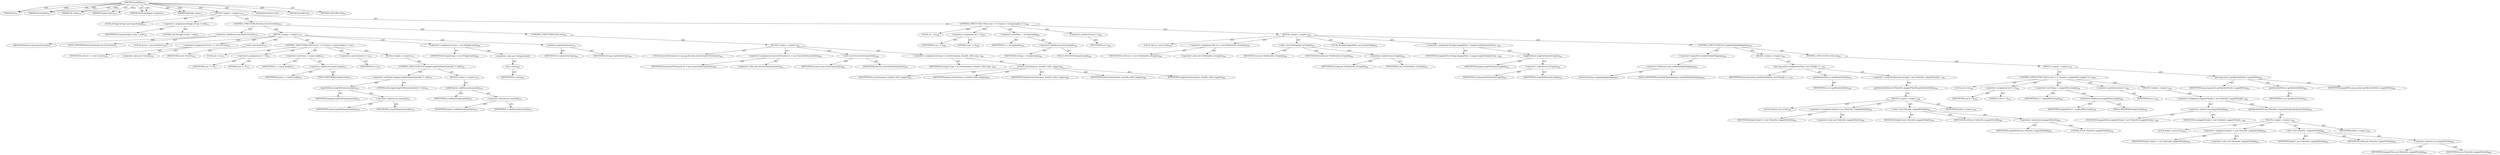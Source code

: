 digraph "buildMap" {  
"111669149725" [label = <(METHOD,buildMap)<SUB>571</SUB>> ]
"115964117009" [label = <(PARAM,this)<SUB>571</SUB>> ]
"115964117042" [label = <(PARAM,File fromDir)<SUB>571</SUB>> ]
"115964117043" [label = <(PARAM,File toDir)<SUB>571</SUB>> ]
"115964117044" [label = <(PARAM,String[] names)<SUB>571</SUB>> ]
"115964117045" [label = <(PARAM,FileNameMapper mapper)<SUB>572</SUB>> ]
"115964117046" [label = <(PARAM,Hashtable map)<SUB>572</SUB>> ]
"25769803860" [label = <(BLOCK,&lt;empty&gt;,&lt;empty&gt;)<SUB>572</SUB>> ]
"94489280540" [label = <(LOCAL,String[] toCopy: java.lang.String[])<SUB>574</SUB>> ]
"30064771464" [label = <(&lt;operator&gt;.assignment,String[] toCopy = null)<SUB>574</SUB>> ]
"68719477010" [label = <(IDENTIFIER,toCopy,String[] toCopy = null)<SUB>574</SUB>> ]
"90194313282" [label = <(LITERAL,null,String[] toCopy = null)<SUB>574</SUB>> ]
"47244640302" [label = <(CONTROL_STRUCTURE,IF,if (this.forceOverwrite))<SUB>575</SUB>> ]
"30064771465" [label = <(&lt;operator&gt;.fieldAccess,this.forceOverwrite)<SUB>575</SUB>> ]
"68719477011" [label = <(IDENTIFIER,this,if (this.forceOverwrite))> ]
"55834574980" [label = <(FIELD_IDENTIFIER,forceOverwrite,forceOverwrite)<SUB>575</SUB>> ]
"25769803861" [label = <(BLOCK,&lt;empty&gt;,&lt;empty&gt;)<SUB>575</SUB>> ]
"94489280541" [label = <(LOCAL,Vector v: java.util.Vector)<SUB>576</SUB>> ]
"30064771466" [label = <(&lt;operator&gt;.assignment,Vector v = new Vector())<SUB>576</SUB>> ]
"68719477012" [label = <(IDENTIFIER,v,Vector v = new Vector())<SUB>576</SUB>> ]
"30064771467" [label = <(&lt;operator&gt;.alloc,new Vector())<SUB>576</SUB>> ]
"30064771468" [label = <(&lt;init&gt;,new Vector())<SUB>576</SUB>> ]
"68719477013" [label = <(IDENTIFIER,v,new Vector())<SUB>576</SUB>> ]
"47244640303" [label = <(CONTROL_STRUCTURE,FOR,for (int i = 0; Some(i &lt; names.length); i++))<SUB>577</SUB>> ]
"94489280542" [label = <(LOCAL,int i: int)<SUB>577</SUB>> ]
"30064771469" [label = <(&lt;operator&gt;.assignment,int i = 0)<SUB>577</SUB>> ]
"68719477014" [label = <(IDENTIFIER,i,int i = 0)<SUB>577</SUB>> ]
"90194313283" [label = <(LITERAL,0,int i = 0)<SUB>577</SUB>> ]
"30064771470" [label = <(&lt;operator&gt;.lessThan,i &lt; names.length)<SUB>577</SUB>> ]
"68719477015" [label = <(IDENTIFIER,i,i &lt; names.length)<SUB>577</SUB>> ]
"30064771471" [label = <(&lt;operator&gt;.fieldAccess,names.length)<SUB>577</SUB>> ]
"68719477016" [label = <(IDENTIFIER,names,i &lt; names.length)<SUB>577</SUB>> ]
"55834574981" [label = <(FIELD_IDENTIFIER,length,length)<SUB>577</SUB>> ]
"30064771472" [label = <(&lt;operator&gt;.postIncrement,i++)<SUB>577</SUB>> ]
"68719477017" [label = <(IDENTIFIER,i,i++)<SUB>577</SUB>> ]
"25769803862" [label = <(BLOCK,&lt;empty&gt;,&lt;empty&gt;)<SUB>577</SUB>> ]
"47244640304" [label = <(CONTROL_STRUCTURE,IF,if (mapper.mapFileName(names[i]) != null))<SUB>578</SUB>> ]
"30064771473" [label = <(&lt;operator&gt;.notEquals,mapper.mapFileName(names[i]) != null)<SUB>578</SUB>> ]
"30064771474" [label = <(mapFileName,mapFileName(names[i]))<SUB>578</SUB>> ]
"68719477018" [label = <(IDENTIFIER,mapper,mapFileName(names[i]))<SUB>578</SUB>> ]
"30064771475" [label = <(&lt;operator&gt;.indexAccess,names[i])<SUB>578</SUB>> ]
"68719477019" [label = <(IDENTIFIER,names,mapFileName(names[i]))<SUB>578</SUB>> ]
"68719477020" [label = <(IDENTIFIER,i,mapFileName(names[i]))<SUB>578</SUB>> ]
"90194313284" [label = <(LITERAL,null,mapper.mapFileName(names[i]) != null)<SUB>578</SUB>> ]
"25769803863" [label = <(BLOCK,&lt;empty&gt;,&lt;empty&gt;)<SUB>578</SUB>> ]
"30064771476" [label = <(addElement,v.addElement(names[i]))<SUB>579</SUB>> ]
"68719477021" [label = <(IDENTIFIER,v,v.addElement(names[i]))<SUB>579</SUB>> ]
"30064771477" [label = <(&lt;operator&gt;.indexAccess,names[i])<SUB>579</SUB>> ]
"68719477022" [label = <(IDENTIFIER,names,v.addElement(names[i]))<SUB>579</SUB>> ]
"68719477023" [label = <(IDENTIFIER,i,v.addElement(names[i]))<SUB>579</SUB>> ]
"30064771478" [label = <(&lt;operator&gt;.assignment,toCopy = new String[v.size()])<SUB>582</SUB>> ]
"68719477024" [label = <(IDENTIFIER,toCopy,toCopy = new String[v.size()])<SUB>582</SUB>> ]
"30064771479" [label = <(&lt;operator&gt;.alloc,new String[v.size()])> ]
"30064771480" [label = <(size,v.size())<SUB>582</SUB>> ]
"68719477025" [label = <(IDENTIFIER,v,v.size())<SUB>582</SUB>> ]
"30064771481" [label = <(copyInto,v.copyInto(toCopy))<SUB>583</SUB>> ]
"68719477026" [label = <(IDENTIFIER,v,v.copyInto(toCopy))<SUB>583</SUB>> ]
"68719477027" [label = <(IDENTIFIER,toCopy,v.copyInto(toCopy))<SUB>583</SUB>> ]
"47244640305" [label = <(CONTROL_STRUCTURE,ELSE,else)<SUB>584</SUB>> ]
"25769803864" [label = <(BLOCK,&lt;empty&gt;,&lt;empty&gt;)<SUB>584</SUB>> ]
"94489280543" [label = <(LOCAL,SourceFileScanner ds: org.apache.tools.ant.util.SourceFileScanner)<SUB>585</SUB>> ]
"30064771482" [label = <(&lt;operator&gt;.assignment,SourceFileScanner ds = new SourceFileScanner(this))<SUB>585</SUB>> ]
"68719477028" [label = <(IDENTIFIER,ds,SourceFileScanner ds = new SourceFileScanner(this))<SUB>585</SUB>> ]
"30064771483" [label = <(&lt;operator&gt;.alloc,new SourceFileScanner(this))<SUB>585</SUB>> ]
"30064771484" [label = <(&lt;init&gt;,new SourceFileScanner(this))<SUB>585</SUB>> ]
"68719477029" [label = <(IDENTIFIER,ds,new SourceFileScanner(this))<SUB>585</SUB>> ]
"68719476764" [label = <(IDENTIFIER,this,new SourceFileScanner(this))<SUB>585</SUB>> ]
"30064771485" [label = <(&lt;operator&gt;.assignment,toCopy = ds.restrict(names, fromDir, toDir, map...)<SUB>586</SUB>> ]
"68719477030" [label = <(IDENTIFIER,toCopy,toCopy = ds.restrict(names, fromDir, toDir, map...)<SUB>586</SUB>> ]
"30064771486" [label = <(restrict,restrict(names, fromDir, toDir, mapper))<SUB>586</SUB>> ]
"68719477031" [label = <(IDENTIFIER,ds,restrict(names, fromDir, toDir, mapper))<SUB>586</SUB>> ]
"68719477032" [label = <(IDENTIFIER,names,restrict(names, fromDir, toDir, mapper))<SUB>586</SUB>> ]
"68719477033" [label = <(IDENTIFIER,fromDir,restrict(names, fromDir, toDir, mapper))<SUB>586</SUB>> ]
"68719477034" [label = <(IDENTIFIER,toDir,restrict(names, fromDir, toDir, mapper))<SUB>586</SUB>> ]
"68719477035" [label = <(IDENTIFIER,mapper,restrict(names, fromDir, toDir, mapper))<SUB>586</SUB>> ]
"47244640306" [label = <(CONTROL_STRUCTURE,FOR,for (int i = 0; Some(i &lt; toCopy.length); i++))<SUB>589</SUB>> ]
"94489280544" [label = <(LOCAL,int i: int)<SUB>589</SUB>> ]
"30064771487" [label = <(&lt;operator&gt;.assignment,int i = 0)<SUB>589</SUB>> ]
"68719477036" [label = <(IDENTIFIER,i,int i = 0)<SUB>589</SUB>> ]
"90194313285" [label = <(LITERAL,0,int i = 0)<SUB>589</SUB>> ]
"30064771488" [label = <(&lt;operator&gt;.lessThan,i &lt; toCopy.length)<SUB>589</SUB>> ]
"68719477037" [label = <(IDENTIFIER,i,i &lt; toCopy.length)<SUB>589</SUB>> ]
"30064771489" [label = <(&lt;operator&gt;.fieldAccess,toCopy.length)<SUB>589</SUB>> ]
"68719477038" [label = <(IDENTIFIER,toCopy,i &lt; toCopy.length)<SUB>589</SUB>> ]
"55834574982" [label = <(FIELD_IDENTIFIER,length,length)<SUB>589</SUB>> ]
"30064771490" [label = <(&lt;operator&gt;.postIncrement,i++)<SUB>589</SUB>> ]
"68719477039" [label = <(IDENTIFIER,i,i++)<SUB>589</SUB>> ]
"25769803865" [label = <(BLOCK,&lt;empty&gt;,&lt;empty&gt;)<SUB>589</SUB>> ]
"94489280545" [label = <(LOCAL,File src: java.io.File)<SUB>590</SUB>> ]
"30064771491" [label = <(&lt;operator&gt;.assignment,File src = new File(fromDir, toCopy[i]))<SUB>590</SUB>> ]
"68719477040" [label = <(IDENTIFIER,src,File src = new File(fromDir, toCopy[i]))<SUB>590</SUB>> ]
"30064771492" [label = <(&lt;operator&gt;.alloc,new File(fromDir, toCopy[i]))<SUB>590</SUB>> ]
"30064771493" [label = <(&lt;init&gt;,new File(fromDir, toCopy[i]))<SUB>590</SUB>> ]
"68719477041" [label = <(IDENTIFIER,src,new File(fromDir, toCopy[i]))<SUB>590</SUB>> ]
"68719477042" [label = <(IDENTIFIER,fromDir,new File(fromDir, toCopy[i]))<SUB>590</SUB>> ]
"30064771494" [label = <(&lt;operator&gt;.indexAccess,toCopy[i])<SUB>590</SUB>> ]
"68719477043" [label = <(IDENTIFIER,toCopy,new File(fromDir, toCopy[i]))<SUB>590</SUB>> ]
"68719477044" [label = <(IDENTIFIER,i,new File(fromDir, toCopy[i]))<SUB>590</SUB>> ]
"94489280546" [label = <(LOCAL,String[] mappedFiles: java.lang.String[])<SUB>592</SUB>> ]
"30064771495" [label = <(&lt;operator&gt;.assignment,String[] mappedFiles = mapper.mapFileName(toCop...)<SUB>592</SUB>> ]
"68719477045" [label = <(IDENTIFIER,mappedFiles,String[] mappedFiles = mapper.mapFileName(toCop...)<SUB>592</SUB>> ]
"30064771496" [label = <(mapFileName,mapFileName(toCopy[i]))<SUB>592</SUB>> ]
"68719477046" [label = <(IDENTIFIER,mapper,mapFileName(toCopy[i]))<SUB>592</SUB>> ]
"30064771497" [label = <(&lt;operator&gt;.indexAccess,toCopy[i])<SUB>592</SUB>> ]
"68719477047" [label = <(IDENTIFIER,toCopy,mapFileName(toCopy[i]))<SUB>592</SUB>> ]
"68719477048" [label = <(IDENTIFIER,i,mapFileName(toCopy[i]))<SUB>592</SUB>> ]
"47244640307" [label = <(CONTROL_STRUCTURE,IF,if (!enableMultipleMappings))<SUB>594</SUB>> ]
"30064771498" [label = <(&lt;operator&gt;.logicalNot,!enableMultipleMappings)<SUB>594</SUB>> ]
"30064771499" [label = <(&lt;operator&gt;.fieldAccess,this.enableMultipleMappings)<SUB>594</SUB>> ]
"68719477049" [label = <(IDENTIFIER,this,!enableMultipleMappings)> ]
"55834574983" [label = <(FIELD_IDENTIFIER,enableMultipleMappings,enableMultipleMappings)<SUB>594</SUB>> ]
"25769803866" [label = <(BLOCK,&lt;empty&gt;,&lt;empty&gt;)<SUB>594</SUB>> ]
"30064771500" [label = <(put,map.put(src.getAbsolutePath(), new String[] { n...)<SUB>595</SUB>> ]
"68719477050" [label = <(IDENTIFIER,map,map.put(src.getAbsolutePath(), new String[] { n...)<SUB>595</SUB>> ]
"30064771501" [label = <(getAbsolutePath,src.getAbsolutePath())<SUB>595</SUB>> ]
"68719477051" [label = <(IDENTIFIER,src,src.getAbsolutePath())<SUB>595</SUB>> ]
"30064771502" [label = <(&lt;operator&gt;.arrayInitializer,new String[] { new File(toDir, mappedFiles[0])....)<SUB>596</SUB>> ]
"30064771503" [label = <(getAbsolutePath,new File(toDir, mappedFiles[0]).getAbsolutePath())<SUB>596</SUB>> ]
"25769803867" [label = <(BLOCK,&lt;empty&gt;,&lt;empty&gt;)<SUB>596</SUB>> ]
"94489280547" [label = <(LOCAL,$obj10: java.io.File)<SUB>596</SUB>> ]
"30064771504" [label = <(&lt;operator&gt;.assignment,$obj10 = new File(toDir, mappedFiles[0]))<SUB>596</SUB>> ]
"68719477052" [label = <(IDENTIFIER,$obj10,$obj10 = new File(toDir, mappedFiles[0]))<SUB>596</SUB>> ]
"30064771505" [label = <(&lt;operator&gt;.alloc,new File(toDir, mappedFiles[0]))<SUB>596</SUB>> ]
"30064771506" [label = <(&lt;init&gt;,new File(toDir, mappedFiles[0]))<SUB>596</SUB>> ]
"68719477053" [label = <(IDENTIFIER,$obj10,new File(toDir, mappedFiles[0]))<SUB>596</SUB>> ]
"68719477054" [label = <(IDENTIFIER,toDir,new File(toDir, mappedFiles[0]))<SUB>596</SUB>> ]
"30064771507" [label = <(&lt;operator&gt;.indexAccess,mappedFiles[0])<SUB>596</SUB>> ]
"68719477055" [label = <(IDENTIFIER,mappedFiles,new File(toDir, mappedFiles[0]))<SUB>596</SUB>> ]
"90194313286" [label = <(LITERAL,0,new File(toDir, mappedFiles[0]))<SUB>596</SUB>> ]
"68719477056" [label = <(IDENTIFIER,$obj10,&lt;empty&gt;)<SUB>596</SUB>> ]
"47244640308" [label = <(CONTROL_STRUCTURE,ELSE,else)<SUB>597</SUB>> ]
"25769803868" [label = <(BLOCK,&lt;empty&gt;,&lt;empty&gt;)<SUB>597</SUB>> ]
"47244640309" [label = <(CONTROL_STRUCTURE,FOR,for (int k = 0; Some(k &lt; mappedFiles.length); k++))<SUB>599</SUB>> ]
"94489280548" [label = <(LOCAL,int k: int)<SUB>599</SUB>> ]
"30064771508" [label = <(&lt;operator&gt;.assignment,int k = 0)<SUB>599</SUB>> ]
"68719477057" [label = <(IDENTIFIER,k,int k = 0)<SUB>599</SUB>> ]
"90194313287" [label = <(LITERAL,0,int k = 0)<SUB>599</SUB>> ]
"30064771509" [label = <(&lt;operator&gt;.lessThan,k &lt; mappedFiles.length)<SUB>599</SUB>> ]
"68719477058" [label = <(IDENTIFIER,k,k &lt; mappedFiles.length)<SUB>599</SUB>> ]
"30064771510" [label = <(&lt;operator&gt;.fieldAccess,mappedFiles.length)<SUB>599</SUB>> ]
"68719477059" [label = <(IDENTIFIER,mappedFiles,k &lt; mappedFiles.length)<SUB>599</SUB>> ]
"55834574984" [label = <(FIELD_IDENTIFIER,length,length)<SUB>599</SUB>> ]
"30064771511" [label = <(&lt;operator&gt;.postIncrement,k++)<SUB>599</SUB>> ]
"68719477060" [label = <(IDENTIFIER,k,k++)<SUB>599</SUB>> ]
"25769803869" [label = <(BLOCK,&lt;empty&gt;,&lt;empty&gt;)<SUB>599</SUB>> ]
"30064771512" [label = <(&lt;operator&gt;.assignment,mappedFiles[k] = new File(toDir, mappedFiles[k]...)<SUB>600</SUB>> ]
"30064771513" [label = <(&lt;operator&gt;.indexAccess,mappedFiles[k])<SUB>600</SUB>> ]
"68719477061" [label = <(IDENTIFIER,mappedFiles,mappedFiles[k] = new File(toDir, mappedFiles[k]...)<SUB>600</SUB>> ]
"68719477062" [label = <(IDENTIFIER,k,mappedFiles[k] = new File(toDir, mappedFiles[k]...)<SUB>600</SUB>> ]
"30064771514" [label = <(getAbsolutePath,new File(toDir, mappedFiles[k]).getAbsolutePath())<SUB>600</SUB>> ]
"25769803870" [label = <(BLOCK,&lt;empty&gt;,&lt;empty&gt;)<SUB>600</SUB>> ]
"94489280549" [label = <(LOCAL,$obj11: java.io.File)<SUB>600</SUB>> ]
"30064771515" [label = <(&lt;operator&gt;.assignment,$obj11 = new File(toDir, mappedFiles[k]))<SUB>600</SUB>> ]
"68719477063" [label = <(IDENTIFIER,$obj11,$obj11 = new File(toDir, mappedFiles[k]))<SUB>600</SUB>> ]
"30064771516" [label = <(&lt;operator&gt;.alloc,new File(toDir, mappedFiles[k]))<SUB>600</SUB>> ]
"30064771517" [label = <(&lt;init&gt;,new File(toDir, mappedFiles[k]))<SUB>600</SUB>> ]
"68719477064" [label = <(IDENTIFIER,$obj11,new File(toDir, mappedFiles[k]))<SUB>600</SUB>> ]
"68719477065" [label = <(IDENTIFIER,toDir,new File(toDir, mappedFiles[k]))<SUB>600</SUB>> ]
"30064771518" [label = <(&lt;operator&gt;.indexAccess,mappedFiles[k])<SUB>600</SUB>> ]
"68719477066" [label = <(IDENTIFIER,mappedFiles,new File(toDir, mappedFiles[k]))<SUB>600</SUB>> ]
"68719477067" [label = <(IDENTIFIER,k,new File(toDir, mappedFiles[k]))<SUB>600</SUB>> ]
"68719477068" [label = <(IDENTIFIER,$obj11,&lt;empty&gt;)<SUB>600</SUB>> ]
"30064771519" [label = <(put,map.put(src.getAbsolutePath(), mappedFiles))<SUB>603</SUB>> ]
"68719477069" [label = <(IDENTIFIER,map,map.put(src.getAbsolutePath(), mappedFiles))<SUB>603</SUB>> ]
"30064771520" [label = <(getAbsolutePath,src.getAbsolutePath())<SUB>603</SUB>> ]
"68719477070" [label = <(IDENTIFIER,src,src.getAbsolutePath())<SUB>603</SUB>> ]
"68719477071" [label = <(IDENTIFIER,mappedFiles,map.put(src.getAbsolutePath(), mappedFiles))<SUB>603</SUB>> ]
"133143986255" [label = <(MODIFIER,PROTECTED)> ]
"133143986256" [label = <(MODIFIER,VIRTUAL)> ]
"128849018909" [label = <(METHOD_RETURN,void)<SUB>571</SUB>> ]
  "111669149725" -> "115964117009"  [ label = "AST: "] 
  "111669149725" -> "115964117042"  [ label = "AST: "] 
  "111669149725" -> "115964117043"  [ label = "AST: "] 
  "111669149725" -> "115964117044"  [ label = "AST: "] 
  "111669149725" -> "115964117045"  [ label = "AST: "] 
  "111669149725" -> "115964117046"  [ label = "AST: "] 
  "111669149725" -> "25769803860"  [ label = "AST: "] 
  "111669149725" -> "133143986255"  [ label = "AST: "] 
  "111669149725" -> "133143986256"  [ label = "AST: "] 
  "111669149725" -> "128849018909"  [ label = "AST: "] 
  "25769803860" -> "94489280540"  [ label = "AST: "] 
  "25769803860" -> "30064771464"  [ label = "AST: "] 
  "25769803860" -> "47244640302"  [ label = "AST: "] 
  "25769803860" -> "47244640306"  [ label = "AST: "] 
  "30064771464" -> "68719477010"  [ label = "AST: "] 
  "30064771464" -> "90194313282"  [ label = "AST: "] 
  "47244640302" -> "30064771465"  [ label = "AST: "] 
  "47244640302" -> "25769803861"  [ label = "AST: "] 
  "47244640302" -> "47244640305"  [ label = "AST: "] 
  "30064771465" -> "68719477011"  [ label = "AST: "] 
  "30064771465" -> "55834574980"  [ label = "AST: "] 
  "25769803861" -> "94489280541"  [ label = "AST: "] 
  "25769803861" -> "30064771466"  [ label = "AST: "] 
  "25769803861" -> "30064771468"  [ label = "AST: "] 
  "25769803861" -> "47244640303"  [ label = "AST: "] 
  "25769803861" -> "30064771478"  [ label = "AST: "] 
  "25769803861" -> "30064771481"  [ label = "AST: "] 
  "30064771466" -> "68719477012"  [ label = "AST: "] 
  "30064771466" -> "30064771467"  [ label = "AST: "] 
  "30064771468" -> "68719477013"  [ label = "AST: "] 
  "47244640303" -> "94489280542"  [ label = "AST: "] 
  "47244640303" -> "30064771469"  [ label = "AST: "] 
  "47244640303" -> "30064771470"  [ label = "AST: "] 
  "47244640303" -> "30064771472"  [ label = "AST: "] 
  "47244640303" -> "25769803862"  [ label = "AST: "] 
  "30064771469" -> "68719477014"  [ label = "AST: "] 
  "30064771469" -> "90194313283"  [ label = "AST: "] 
  "30064771470" -> "68719477015"  [ label = "AST: "] 
  "30064771470" -> "30064771471"  [ label = "AST: "] 
  "30064771471" -> "68719477016"  [ label = "AST: "] 
  "30064771471" -> "55834574981"  [ label = "AST: "] 
  "30064771472" -> "68719477017"  [ label = "AST: "] 
  "25769803862" -> "47244640304"  [ label = "AST: "] 
  "47244640304" -> "30064771473"  [ label = "AST: "] 
  "47244640304" -> "25769803863"  [ label = "AST: "] 
  "30064771473" -> "30064771474"  [ label = "AST: "] 
  "30064771473" -> "90194313284"  [ label = "AST: "] 
  "30064771474" -> "68719477018"  [ label = "AST: "] 
  "30064771474" -> "30064771475"  [ label = "AST: "] 
  "30064771475" -> "68719477019"  [ label = "AST: "] 
  "30064771475" -> "68719477020"  [ label = "AST: "] 
  "25769803863" -> "30064771476"  [ label = "AST: "] 
  "30064771476" -> "68719477021"  [ label = "AST: "] 
  "30064771476" -> "30064771477"  [ label = "AST: "] 
  "30064771477" -> "68719477022"  [ label = "AST: "] 
  "30064771477" -> "68719477023"  [ label = "AST: "] 
  "30064771478" -> "68719477024"  [ label = "AST: "] 
  "30064771478" -> "30064771479"  [ label = "AST: "] 
  "30064771479" -> "30064771480"  [ label = "AST: "] 
  "30064771480" -> "68719477025"  [ label = "AST: "] 
  "30064771481" -> "68719477026"  [ label = "AST: "] 
  "30064771481" -> "68719477027"  [ label = "AST: "] 
  "47244640305" -> "25769803864"  [ label = "AST: "] 
  "25769803864" -> "94489280543"  [ label = "AST: "] 
  "25769803864" -> "30064771482"  [ label = "AST: "] 
  "25769803864" -> "30064771484"  [ label = "AST: "] 
  "25769803864" -> "30064771485"  [ label = "AST: "] 
  "30064771482" -> "68719477028"  [ label = "AST: "] 
  "30064771482" -> "30064771483"  [ label = "AST: "] 
  "30064771484" -> "68719477029"  [ label = "AST: "] 
  "30064771484" -> "68719476764"  [ label = "AST: "] 
  "30064771485" -> "68719477030"  [ label = "AST: "] 
  "30064771485" -> "30064771486"  [ label = "AST: "] 
  "30064771486" -> "68719477031"  [ label = "AST: "] 
  "30064771486" -> "68719477032"  [ label = "AST: "] 
  "30064771486" -> "68719477033"  [ label = "AST: "] 
  "30064771486" -> "68719477034"  [ label = "AST: "] 
  "30064771486" -> "68719477035"  [ label = "AST: "] 
  "47244640306" -> "94489280544"  [ label = "AST: "] 
  "47244640306" -> "30064771487"  [ label = "AST: "] 
  "47244640306" -> "30064771488"  [ label = "AST: "] 
  "47244640306" -> "30064771490"  [ label = "AST: "] 
  "47244640306" -> "25769803865"  [ label = "AST: "] 
  "30064771487" -> "68719477036"  [ label = "AST: "] 
  "30064771487" -> "90194313285"  [ label = "AST: "] 
  "30064771488" -> "68719477037"  [ label = "AST: "] 
  "30064771488" -> "30064771489"  [ label = "AST: "] 
  "30064771489" -> "68719477038"  [ label = "AST: "] 
  "30064771489" -> "55834574982"  [ label = "AST: "] 
  "30064771490" -> "68719477039"  [ label = "AST: "] 
  "25769803865" -> "94489280545"  [ label = "AST: "] 
  "25769803865" -> "30064771491"  [ label = "AST: "] 
  "25769803865" -> "30064771493"  [ label = "AST: "] 
  "25769803865" -> "94489280546"  [ label = "AST: "] 
  "25769803865" -> "30064771495"  [ label = "AST: "] 
  "25769803865" -> "47244640307"  [ label = "AST: "] 
  "30064771491" -> "68719477040"  [ label = "AST: "] 
  "30064771491" -> "30064771492"  [ label = "AST: "] 
  "30064771493" -> "68719477041"  [ label = "AST: "] 
  "30064771493" -> "68719477042"  [ label = "AST: "] 
  "30064771493" -> "30064771494"  [ label = "AST: "] 
  "30064771494" -> "68719477043"  [ label = "AST: "] 
  "30064771494" -> "68719477044"  [ label = "AST: "] 
  "30064771495" -> "68719477045"  [ label = "AST: "] 
  "30064771495" -> "30064771496"  [ label = "AST: "] 
  "30064771496" -> "68719477046"  [ label = "AST: "] 
  "30064771496" -> "30064771497"  [ label = "AST: "] 
  "30064771497" -> "68719477047"  [ label = "AST: "] 
  "30064771497" -> "68719477048"  [ label = "AST: "] 
  "47244640307" -> "30064771498"  [ label = "AST: "] 
  "47244640307" -> "25769803866"  [ label = "AST: "] 
  "47244640307" -> "47244640308"  [ label = "AST: "] 
  "30064771498" -> "30064771499"  [ label = "AST: "] 
  "30064771499" -> "68719477049"  [ label = "AST: "] 
  "30064771499" -> "55834574983"  [ label = "AST: "] 
  "25769803866" -> "30064771500"  [ label = "AST: "] 
  "30064771500" -> "68719477050"  [ label = "AST: "] 
  "30064771500" -> "30064771501"  [ label = "AST: "] 
  "30064771500" -> "30064771502"  [ label = "AST: "] 
  "30064771501" -> "68719477051"  [ label = "AST: "] 
  "30064771502" -> "30064771503"  [ label = "AST: "] 
  "30064771503" -> "25769803867"  [ label = "AST: "] 
  "25769803867" -> "94489280547"  [ label = "AST: "] 
  "25769803867" -> "30064771504"  [ label = "AST: "] 
  "25769803867" -> "30064771506"  [ label = "AST: "] 
  "25769803867" -> "68719477056"  [ label = "AST: "] 
  "30064771504" -> "68719477052"  [ label = "AST: "] 
  "30064771504" -> "30064771505"  [ label = "AST: "] 
  "30064771506" -> "68719477053"  [ label = "AST: "] 
  "30064771506" -> "68719477054"  [ label = "AST: "] 
  "30064771506" -> "30064771507"  [ label = "AST: "] 
  "30064771507" -> "68719477055"  [ label = "AST: "] 
  "30064771507" -> "90194313286"  [ label = "AST: "] 
  "47244640308" -> "25769803868"  [ label = "AST: "] 
  "25769803868" -> "47244640309"  [ label = "AST: "] 
  "25769803868" -> "30064771519"  [ label = "AST: "] 
  "47244640309" -> "94489280548"  [ label = "AST: "] 
  "47244640309" -> "30064771508"  [ label = "AST: "] 
  "47244640309" -> "30064771509"  [ label = "AST: "] 
  "47244640309" -> "30064771511"  [ label = "AST: "] 
  "47244640309" -> "25769803869"  [ label = "AST: "] 
  "30064771508" -> "68719477057"  [ label = "AST: "] 
  "30064771508" -> "90194313287"  [ label = "AST: "] 
  "30064771509" -> "68719477058"  [ label = "AST: "] 
  "30064771509" -> "30064771510"  [ label = "AST: "] 
  "30064771510" -> "68719477059"  [ label = "AST: "] 
  "30064771510" -> "55834574984"  [ label = "AST: "] 
  "30064771511" -> "68719477060"  [ label = "AST: "] 
  "25769803869" -> "30064771512"  [ label = "AST: "] 
  "30064771512" -> "30064771513"  [ label = "AST: "] 
  "30064771512" -> "30064771514"  [ label = "AST: "] 
  "30064771513" -> "68719477061"  [ label = "AST: "] 
  "30064771513" -> "68719477062"  [ label = "AST: "] 
  "30064771514" -> "25769803870"  [ label = "AST: "] 
  "25769803870" -> "94489280549"  [ label = "AST: "] 
  "25769803870" -> "30064771515"  [ label = "AST: "] 
  "25769803870" -> "30064771517"  [ label = "AST: "] 
  "25769803870" -> "68719477068"  [ label = "AST: "] 
  "30064771515" -> "68719477063"  [ label = "AST: "] 
  "30064771515" -> "30064771516"  [ label = "AST: "] 
  "30064771517" -> "68719477064"  [ label = "AST: "] 
  "30064771517" -> "68719477065"  [ label = "AST: "] 
  "30064771517" -> "30064771518"  [ label = "AST: "] 
  "30064771518" -> "68719477066"  [ label = "AST: "] 
  "30064771518" -> "68719477067"  [ label = "AST: "] 
  "30064771519" -> "68719477069"  [ label = "AST: "] 
  "30064771519" -> "30064771520"  [ label = "AST: "] 
  "30064771519" -> "68719477071"  [ label = "AST: "] 
  "30064771520" -> "68719477070"  [ label = "AST: "] 
  "111669149725" -> "115964117009"  [ label = "DDG: "] 
  "111669149725" -> "115964117042"  [ label = "DDG: "] 
  "111669149725" -> "115964117043"  [ label = "DDG: "] 
  "111669149725" -> "115964117044"  [ label = "DDG: "] 
  "111669149725" -> "115964117045"  [ label = "DDG: "] 
  "111669149725" -> "115964117046"  [ label = "DDG: "] 
}
